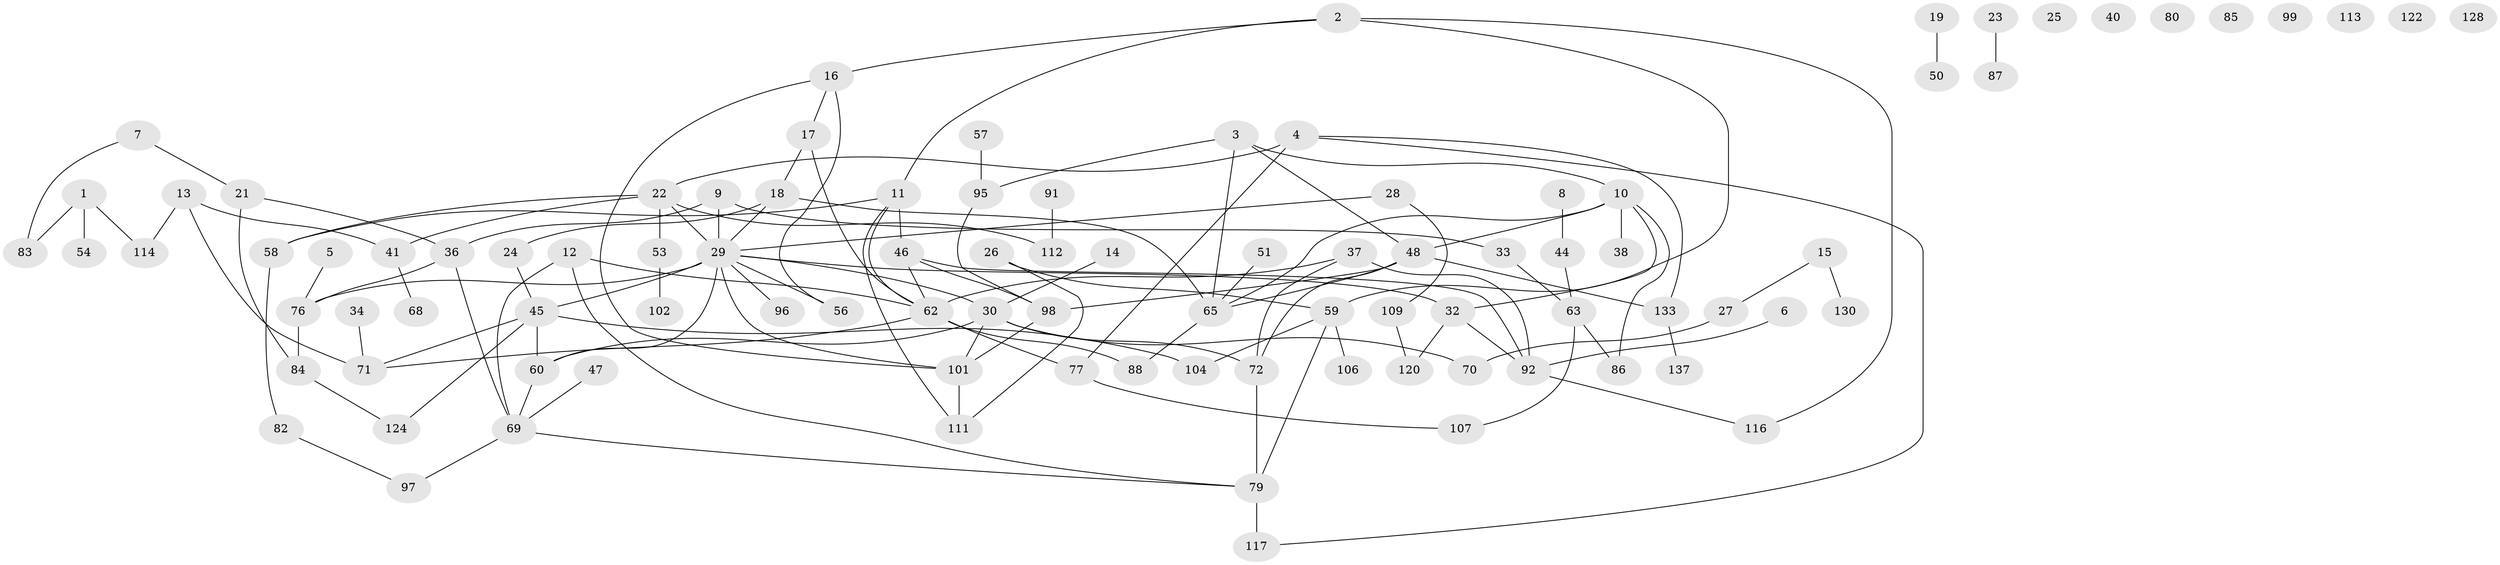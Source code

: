 // Generated by graph-tools (version 1.1) at 2025/23/03/03/25 07:23:24]
// undirected, 96 vertices, 128 edges
graph export_dot {
graph [start="1"]
  node [color=gray90,style=filled];
  1 [super="+136"];
  2;
  3 [super="+20"];
  4 [super="+42"];
  5;
  6;
  7;
  8;
  9 [super="+66"];
  10 [super="+129"];
  11 [super="+55"];
  12;
  13 [super="+134"];
  14;
  15;
  16 [super="+39"];
  17 [super="+94"];
  18;
  19 [super="+90"];
  21 [super="+52"];
  22 [super="+49"];
  23 [super="+43"];
  24;
  25 [super="+74"];
  26;
  27 [super="+105"];
  28;
  29 [super="+31"];
  30 [super="+61"];
  32;
  33;
  34 [super="+35"];
  36 [super="+67"];
  37;
  38;
  40;
  41;
  44;
  45 [super="+110"];
  46 [super="+123"];
  47 [super="+81"];
  48 [super="+127"];
  50;
  51 [super="+100"];
  53;
  54;
  56;
  57;
  58 [super="+64"];
  59 [super="+108"];
  60 [super="+125"];
  62 [super="+89"];
  63 [super="+78"];
  65 [super="+73"];
  68;
  69 [super="+138"];
  70;
  71 [super="+93"];
  72 [super="+75"];
  76 [super="+135"];
  77;
  79 [super="+121"];
  80;
  82;
  83;
  84;
  85;
  86;
  87;
  88 [super="+115"];
  91;
  92 [super="+126"];
  95 [super="+132"];
  96;
  97;
  98 [super="+103"];
  99;
  101 [super="+118"];
  102;
  104;
  106;
  107;
  109;
  111 [super="+119"];
  112 [super="+131"];
  113;
  114;
  116;
  117;
  120;
  122;
  124;
  128;
  130;
  133;
  137;
  1 -- 54;
  1 -- 114;
  1 -- 83;
  2 -- 11;
  2 -- 16;
  2 -- 116;
  2 -- 59;
  3 -- 65;
  3 -- 95;
  3 -- 48;
  3 -- 10;
  4 -- 77;
  4 -- 133;
  4 -- 22;
  4 -- 117;
  5 -- 76;
  6 -- 92;
  7 -- 83;
  7 -- 21;
  8 -- 44;
  9 -- 33;
  9 -- 36;
  9 -- 29;
  10 -- 38;
  10 -- 32;
  10 -- 65;
  10 -- 48;
  10 -- 86;
  11 -- 62;
  11 -- 58;
  11 -- 111;
  11 -- 46;
  12 -- 69;
  12 -- 62;
  12 -- 79;
  13 -- 41;
  13 -- 114;
  13 -- 71;
  14 -- 30;
  15 -- 27;
  15 -- 130;
  16 -- 56;
  16 -- 101;
  16 -- 17;
  17 -- 18;
  17 -- 62;
  18 -- 24;
  18 -- 29;
  18 -- 65;
  19 -- 50;
  21 -- 84;
  21 -- 36;
  22 -- 53;
  22 -- 41;
  22 -- 58;
  22 -- 29;
  22 -- 112;
  23 -- 87;
  24 -- 45;
  26 -- 59;
  26 -- 111;
  27 -- 70;
  28 -- 109;
  28 -- 29;
  29 -- 30;
  29 -- 32;
  29 -- 76;
  29 -- 96;
  29 -- 56;
  29 -- 45;
  29 -- 60;
  29 -- 101;
  30 -- 70;
  30 -- 60;
  30 -- 101;
  30 -- 72;
  32 -- 120;
  32 -- 92;
  33 -- 63;
  34 -- 71;
  36 -- 76;
  36 -- 69;
  37 -- 62;
  37 -- 92 [weight=2];
  37 -- 72;
  41 -- 68;
  44 -- 63;
  45 -- 60;
  45 -- 71;
  45 -- 104;
  45 -- 124;
  46 -- 62;
  46 -- 98;
  46 -- 92;
  47 -- 69;
  48 -- 65;
  48 -- 133;
  48 -- 98;
  48 -- 72;
  51 -- 65;
  53 -- 102;
  57 -- 95;
  58 -- 82;
  59 -- 79;
  59 -- 104;
  59 -- 106;
  60 -- 69;
  62 -- 71;
  62 -- 77;
  62 -- 88;
  63 -- 86;
  63 -- 107;
  65 -- 88;
  69 -- 79;
  69 -- 97;
  72 -- 79;
  76 -- 84;
  77 -- 107;
  79 -- 117 [weight=2];
  82 -- 97;
  84 -- 124;
  91 -- 112;
  92 -- 116;
  95 -- 98;
  98 -- 101;
  101 -- 111;
  109 -- 120;
  133 -- 137;
}
